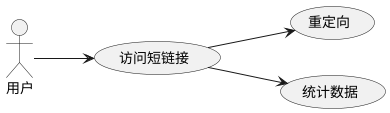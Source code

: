 @startuml
'最近一次更新时间: 2024-05-05
left to right direction

:用户: as User

(访问短链接) as (Use1)
  (重定向) as (Use11)
  (统计数据) as (Use12)

User -down-> (Use1)
(Use1) --> (Use11)
(Use1) --> (Use12)

@enduml